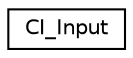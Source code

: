 digraph "Graphical Class Hierarchy"
{
  edge [fontname="Helvetica",fontsize="10",labelfontname="Helvetica",labelfontsize="10"];
  node [fontname="Helvetica",fontsize="10",shape=record];
  rankdir="LR";
  Node1 [label="CI_Input",height=0.2,width=0.4,color="black", fillcolor="white", style="filled",URL="$class_c_i___input.html"];
}
